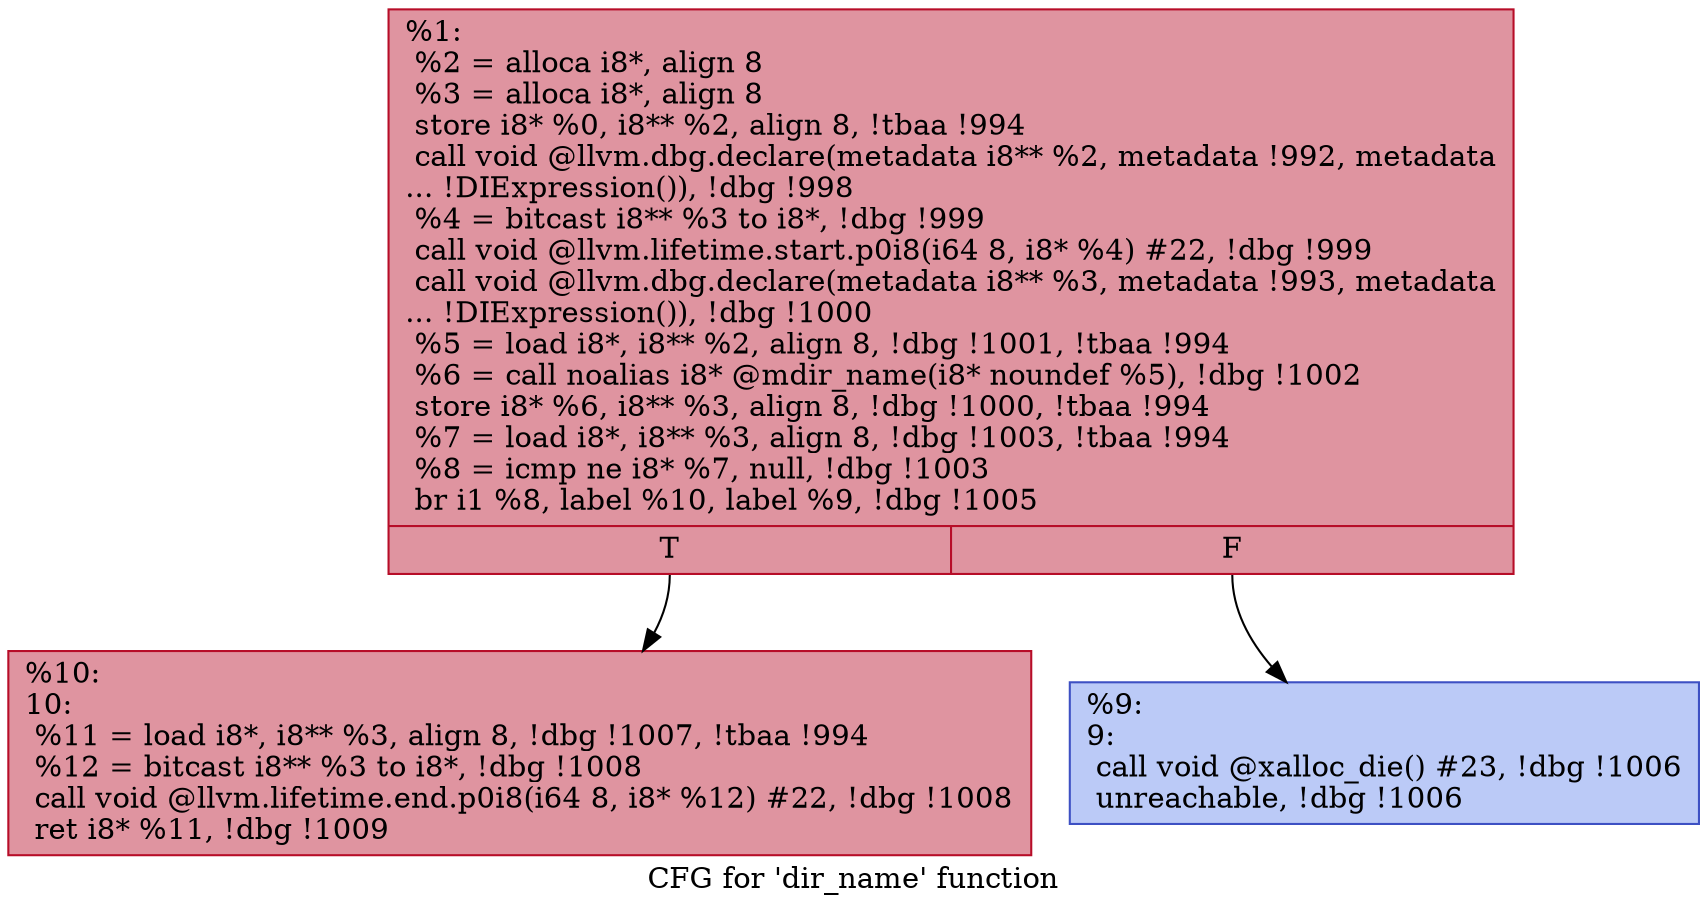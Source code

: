 digraph "CFG for 'dir_name' function" {
	label="CFG for 'dir_name' function";

	Node0x124d6f0 [shape=record,color="#b70d28ff", style=filled, fillcolor="#b70d2870",label="{%1:\l  %2 = alloca i8*, align 8\l  %3 = alloca i8*, align 8\l  store i8* %0, i8** %2, align 8, !tbaa !994\l  call void @llvm.dbg.declare(metadata i8** %2, metadata !992, metadata\l... !DIExpression()), !dbg !998\l  %4 = bitcast i8** %3 to i8*, !dbg !999\l  call void @llvm.lifetime.start.p0i8(i64 8, i8* %4) #22, !dbg !999\l  call void @llvm.dbg.declare(metadata i8** %3, metadata !993, metadata\l... !DIExpression()), !dbg !1000\l  %5 = load i8*, i8** %2, align 8, !dbg !1001, !tbaa !994\l  %6 = call noalias i8* @mdir_name(i8* noundef %5), !dbg !1002\l  store i8* %6, i8** %3, align 8, !dbg !1000, !tbaa !994\l  %7 = load i8*, i8** %3, align 8, !dbg !1003, !tbaa !994\l  %8 = icmp ne i8* %7, null, !dbg !1003\l  br i1 %8, label %10, label %9, !dbg !1005\l|{<s0>T|<s1>F}}"];
	Node0x124d6f0:s0 -> Node0x124d7d0;
	Node0x124d6f0:s1 -> Node0x124d780;
	Node0x124d780 [shape=record,color="#3d50c3ff", style=filled, fillcolor="#6687ed70",label="{%9:\l9:                                                \l  call void @xalloc_die() #23, !dbg !1006\l  unreachable, !dbg !1006\l}"];
	Node0x124d7d0 [shape=record,color="#b70d28ff", style=filled, fillcolor="#b70d2870",label="{%10:\l10:                                               \l  %11 = load i8*, i8** %3, align 8, !dbg !1007, !tbaa !994\l  %12 = bitcast i8** %3 to i8*, !dbg !1008\l  call void @llvm.lifetime.end.p0i8(i64 8, i8* %12) #22, !dbg !1008\l  ret i8* %11, !dbg !1009\l}"];
}
